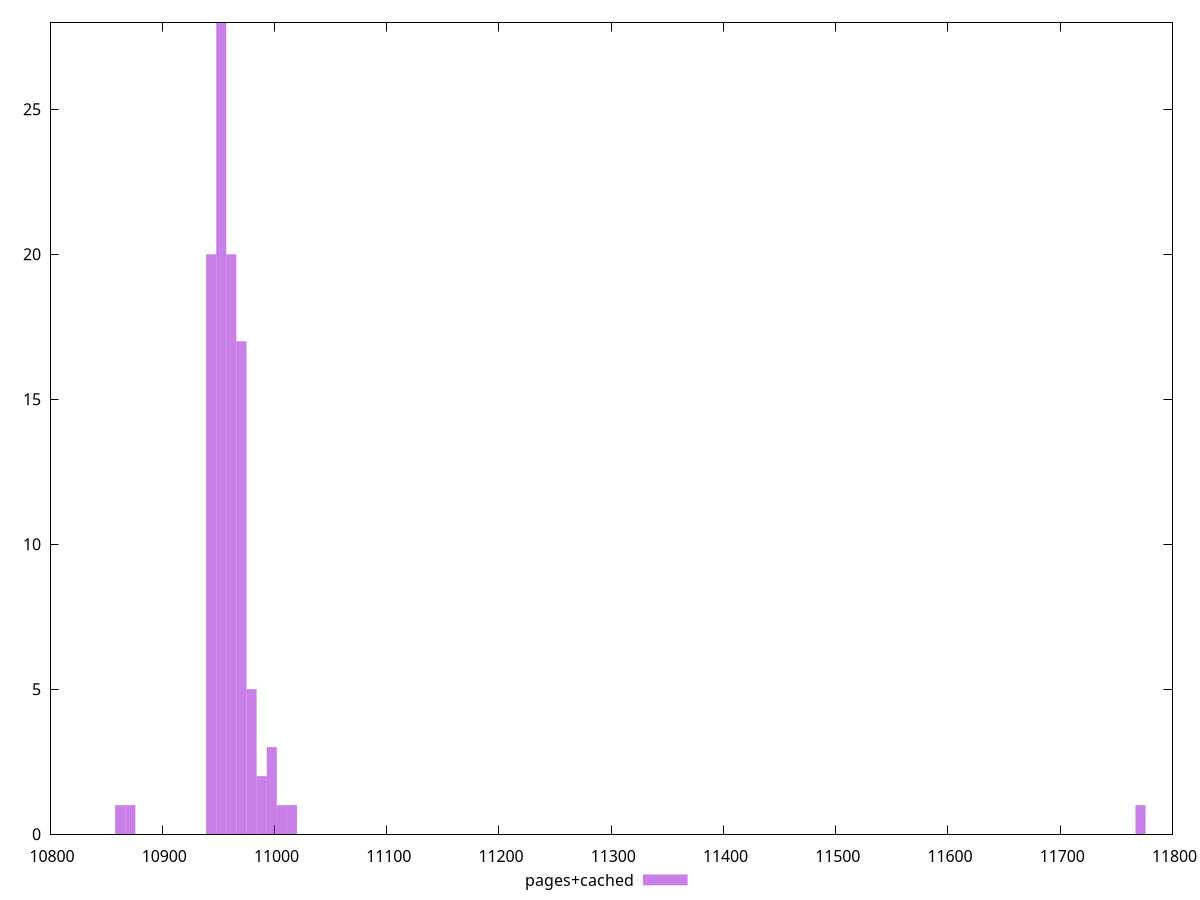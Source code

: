 $_pagesCached <<EOF
11771.518985707251 1
10871.555760500276 1
10988.550979777183 2
10943.552818516833 20
10961.552083020973 20
10952.552450768902 28
10970.551715273043 17
10997.550612029252 3
11015.549876533392 1
10979.551347525112 5
10862.556128248205 1
11006.550244281321 1
EOF
set key outside below
set terminal pngcairo
set output "report_00005_2020-11-02T22-26-11.212Z/interactive/pages+cached//raw_hist.png"
set yrange [0:28]
set boxwidth 8.999632252069764
set style fill transparent solid 0.5 noborder
plot $_pagesCached title "pages+cached" with boxes ,